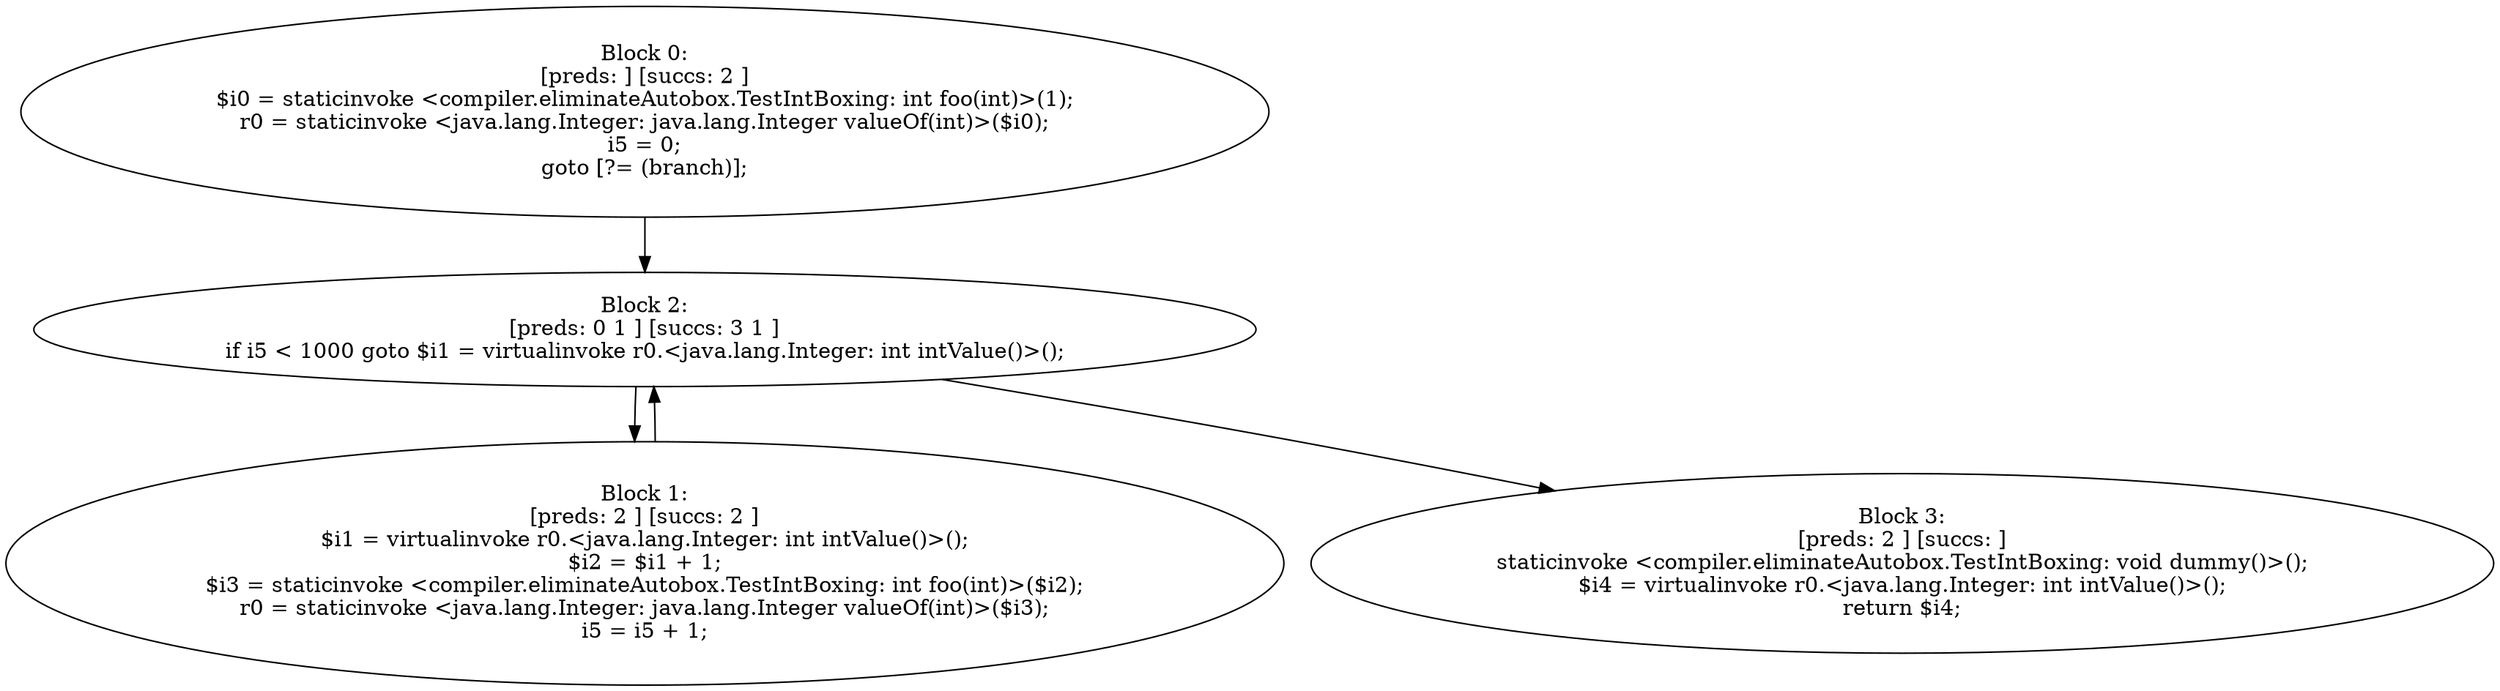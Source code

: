 digraph "unitGraph" {
    "Block 0:
[preds: ] [succs: 2 ]
$i0 = staticinvoke <compiler.eliminateAutobox.TestIntBoxing: int foo(int)>(1);
r0 = staticinvoke <java.lang.Integer: java.lang.Integer valueOf(int)>($i0);
i5 = 0;
goto [?= (branch)];
"
    "Block 1:
[preds: 2 ] [succs: 2 ]
$i1 = virtualinvoke r0.<java.lang.Integer: int intValue()>();
$i2 = $i1 + 1;
$i3 = staticinvoke <compiler.eliminateAutobox.TestIntBoxing: int foo(int)>($i2);
r0 = staticinvoke <java.lang.Integer: java.lang.Integer valueOf(int)>($i3);
i5 = i5 + 1;
"
    "Block 2:
[preds: 0 1 ] [succs: 3 1 ]
if i5 < 1000 goto $i1 = virtualinvoke r0.<java.lang.Integer: int intValue()>();
"
    "Block 3:
[preds: 2 ] [succs: ]
staticinvoke <compiler.eliminateAutobox.TestIntBoxing: void dummy()>();
$i4 = virtualinvoke r0.<java.lang.Integer: int intValue()>();
return $i4;
"
    "Block 0:
[preds: ] [succs: 2 ]
$i0 = staticinvoke <compiler.eliminateAutobox.TestIntBoxing: int foo(int)>(1);
r0 = staticinvoke <java.lang.Integer: java.lang.Integer valueOf(int)>($i0);
i5 = 0;
goto [?= (branch)];
"->"Block 2:
[preds: 0 1 ] [succs: 3 1 ]
if i5 < 1000 goto $i1 = virtualinvoke r0.<java.lang.Integer: int intValue()>();
";
    "Block 1:
[preds: 2 ] [succs: 2 ]
$i1 = virtualinvoke r0.<java.lang.Integer: int intValue()>();
$i2 = $i1 + 1;
$i3 = staticinvoke <compiler.eliminateAutobox.TestIntBoxing: int foo(int)>($i2);
r0 = staticinvoke <java.lang.Integer: java.lang.Integer valueOf(int)>($i3);
i5 = i5 + 1;
"->"Block 2:
[preds: 0 1 ] [succs: 3 1 ]
if i5 < 1000 goto $i1 = virtualinvoke r0.<java.lang.Integer: int intValue()>();
";
    "Block 2:
[preds: 0 1 ] [succs: 3 1 ]
if i5 < 1000 goto $i1 = virtualinvoke r0.<java.lang.Integer: int intValue()>();
"->"Block 3:
[preds: 2 ] [succs: ]
staticinvoke <compiler.eliminateAutobox.TestIntBoxing: void dummy()>();
$i4 = virtualinvoke r0.<java.lang.Integer: int intValue()>();
return $i4;
";
    "Block 2:
[preds: 0 1 ] [succs: 3 1 ]
if i5 < 1000 goto $i1 = virtualinvoke r0.<java.lang.Integer: int intValue()>();
"->"Block 1:
[preds: 2 ] [succs: 2 ]
$i1 = virtualinvoke r0.<java.lang.Integer: int intValue()>();
$i2 = $i1 + 1;
$i3 = staticinvoke <compiler.eliminateAutobox.TestIntBoxing: int foo(int)>($i2);
r0 = staticinvoke <java.lang.Integer: java.lang.Integer valueOf(int)>($i3);
i5 = i5 + 1;
";
}
